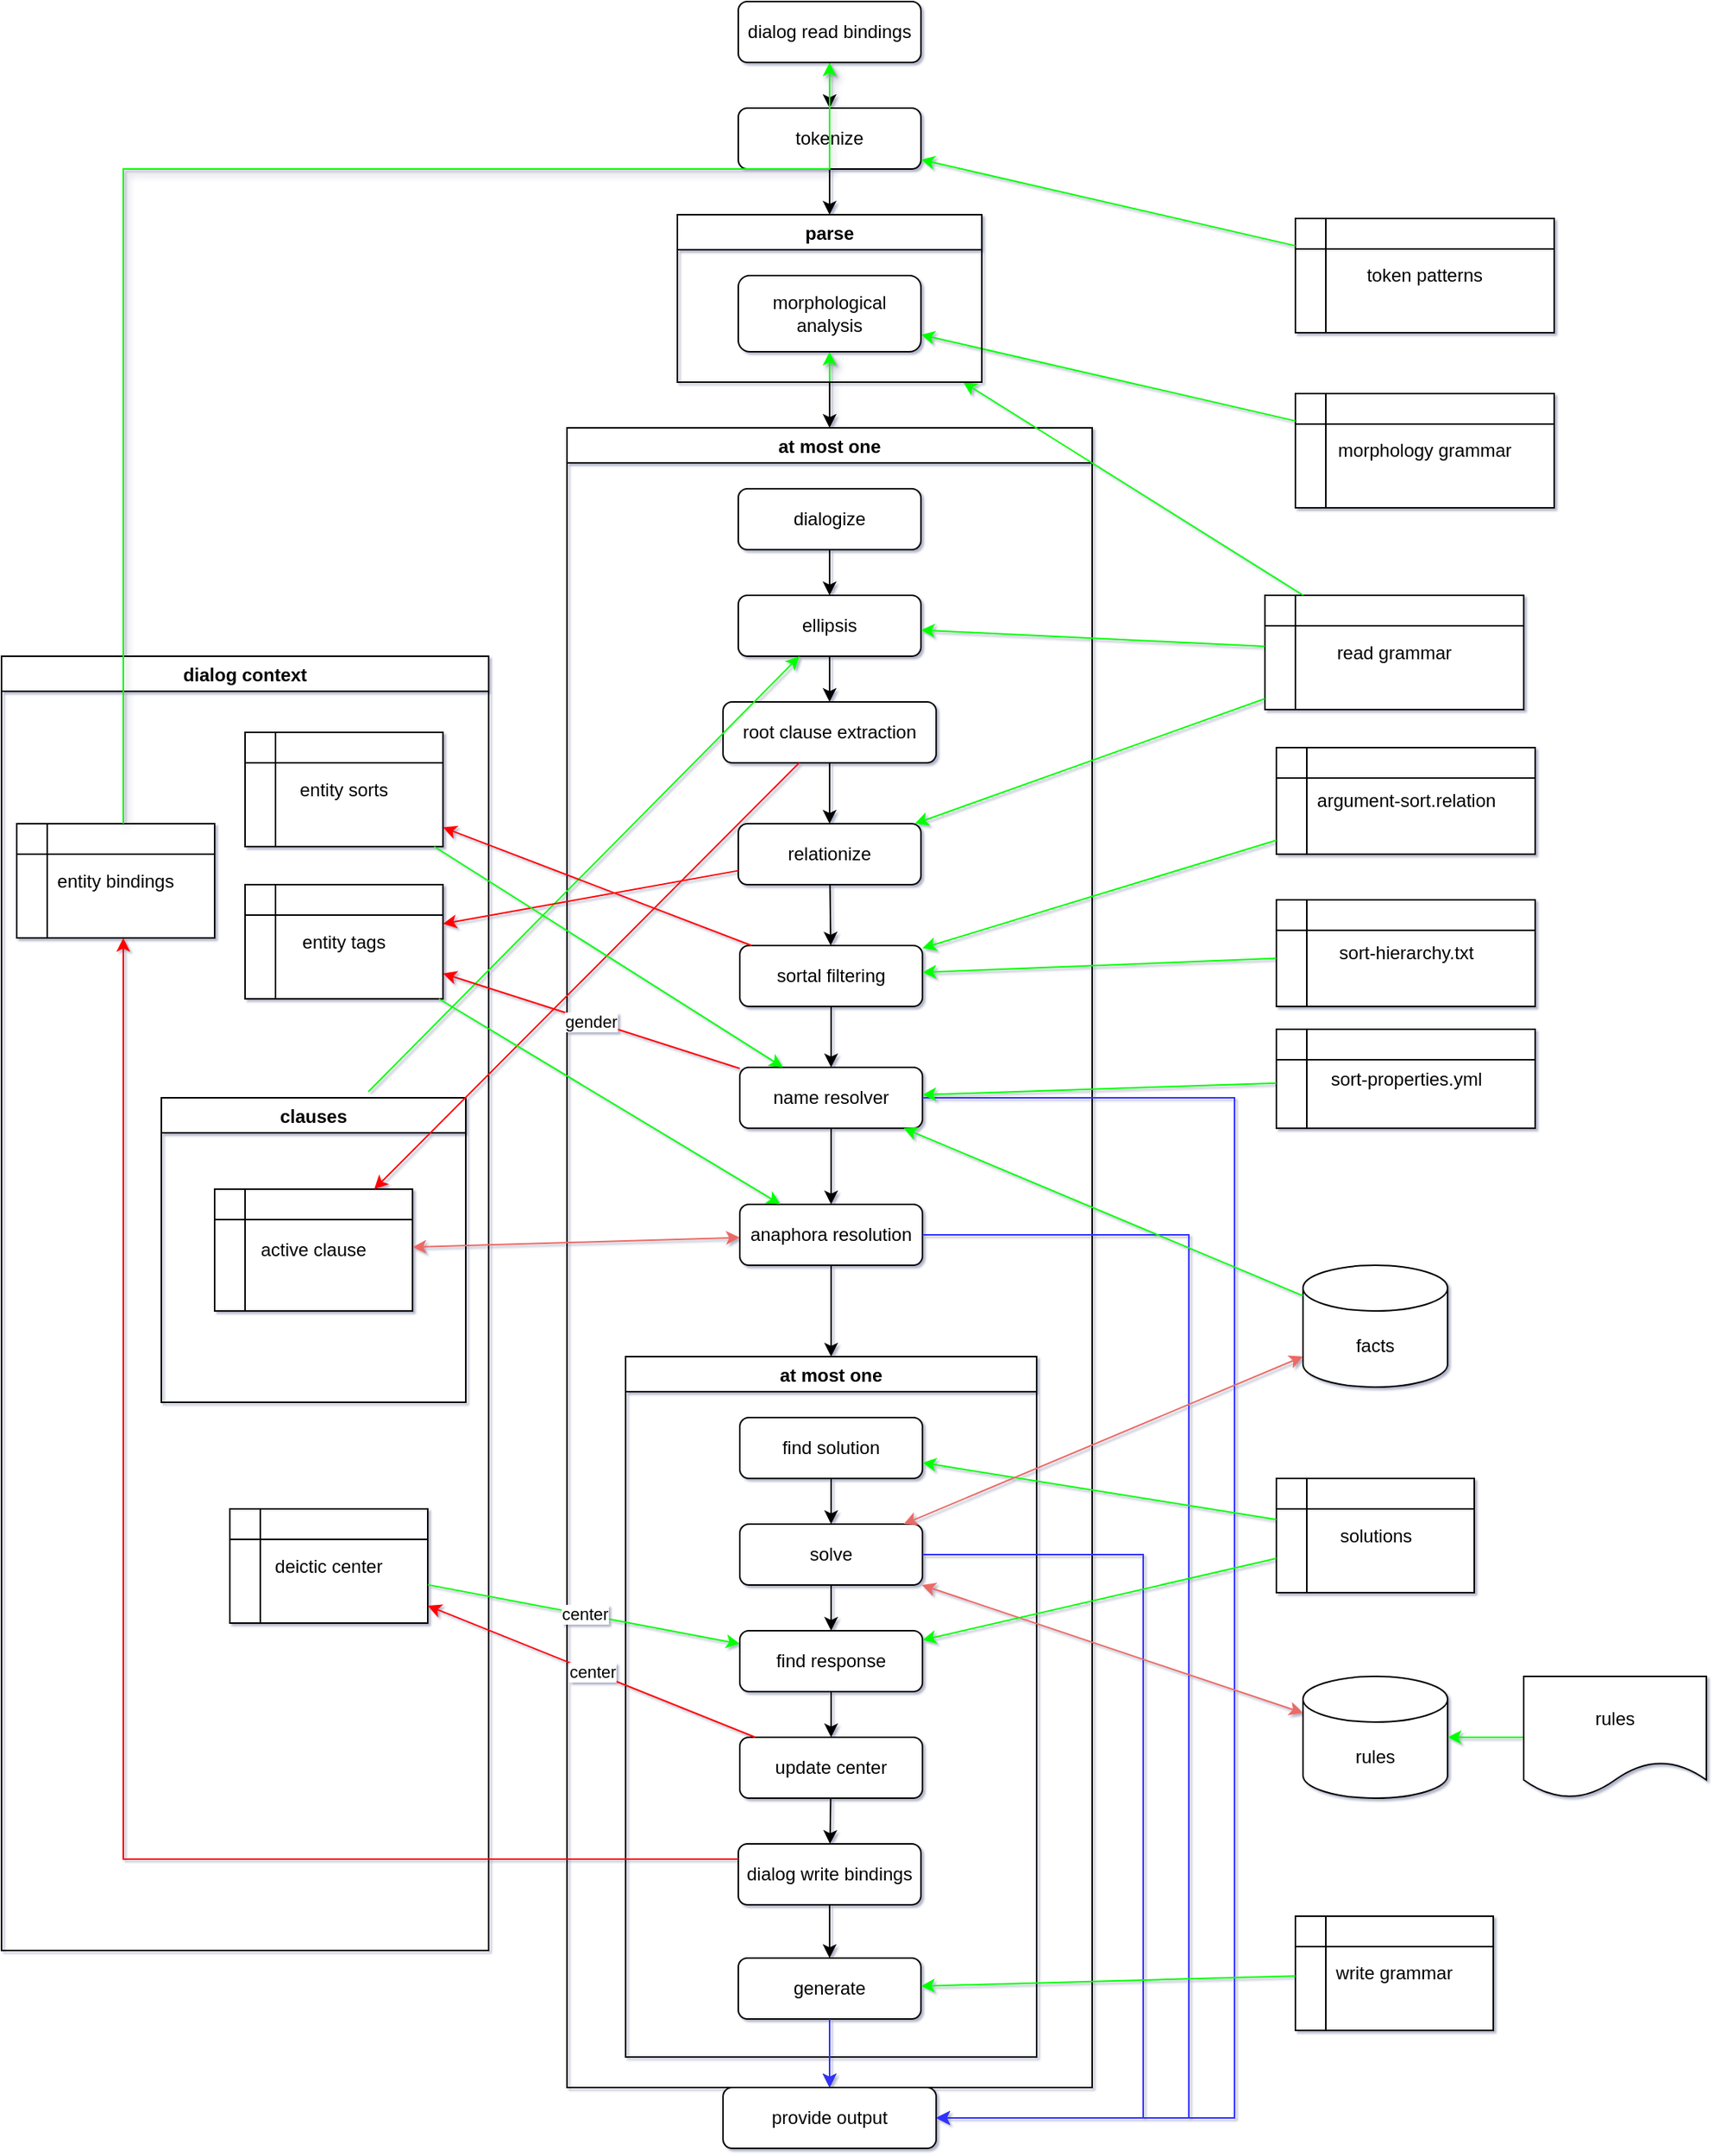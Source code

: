 <mxfile version="18.1.1" type="device"><diagram id="C5RBs43oDa-KdzZeNtuy" name="Page-1"><mxGraphModel dx="2249" dy="1896" grid="1" gridSize="10" guides="1" tooltips="1" connect="1" arrows="1" fold="1" page="1" pageScale="1" pageWidth="827" pageHeight="1169" background="none" math="0" shadow="1"><root><mxCell id="WIyWlLk6GJQsqaUBKTNV-0"/><mxCell id="WIyWlLk6GJQsqaUBKTNV-1" parent="WIyWlLk6GJQsqaUBKTNV-0"/><mxCell id="WIyWlLk6GJQsqaUBKTNV-3" value="tokenize" style="rounded=1;whiteSpace=wrap;html=1;fontSize=12;glass=0;strokeWidth=1;shadow=0;" parent="WIyWlLk6GJQsqaUBKTNV-1" vertex="1"><mxGeometry x="424" y="-240" width="120" height="40" as="geometry"/></mxCell><mxCell id="KYQraYlyk0md4qBJ2QaD-1" value="" style="endArrow=classic;html=1;rounded=0;" parent="WIyWlLk6GJQsqaUBKTNV-1" source="WIyWlLk6GJQsqaUBKTNV-3" target="9QWwq8Ri9pr8LQpopzJ1-19" edge="1"><mxGeometry width="50" height="50" relative="1" as="geometry"><mxPoint x="295" y="330" as="sourcePoint"/><mxPoint x="484.848" y="-10" as="targetPoint"/></mxGeometry></mxCell><mxCell id="9QWwq8Ri9pr8LQpopzJ1-40" value="" style="edgeStyle=orthogonalEdgeStyle;rounded=0;orthogonalLoop=1;jettySize=auto;html=1;shadow=1;strokeColor=#00FF00;" edge="1" parent="WIyWlLk6GJQsqaUBKTNV-1" source="KYQraYlyk0md4qBJ2QaD-2" target="9QWwq8Ri9pr8LQpopzJ1-20"><mxGeometry relative="1" as="geometry"/></mxCell><mxCell id="KYQraYlyk0md4qBJ2QaD-2" value="at most one" style="swimlane;" parent="WIyWlLk6GJQsqaUBKTNV-1" vertex="1"><mxGeometry x="311.5" y="-30" width="345" height="1090" as="geometry"/></mxCell><mxCell id="KYQraYlyk0md4qBJ2QaD-4" value="dialogize" style="rounded=1;whiteSpace=wrap;html=1;fontSize=12;glass=0;strokeWidth=1;shadow=0;" parent="KYQraYlyk0md4qBJ2QaD-2" vertex="1"><mxGeometry x="112.5" y="40" width="120" height="40" as="geometry"/></mxCell><mxCell id="KYQraYlyk0md4qBJ2QaD-5" value="ellipsis" style="rounded=1;whiteSpace=wrap;html=1;fontSize=12;glass=0;strokeWidth=1;shadow=0;" parent="KYQraYlyk0md4qBJ2QaD-2" vertex="1"><mxGeometry x="112.5" y="110" width="120" height="40" as="geometry"/></mxCell><mxCell id="KYQraYlyk0md4qBJ2QaD-6" value="root clause extraction" style="rounded=1;whiteSpace=wrap;html=1;fontSize=12;glass=0;strokeWidth=1;shadow=0;" parent="KYQraYlyk0md4qBJ2QaD-2" vertex="1"><mxGeometry x="102.5" y="180" width="140" height="40" as="geometry"/></mxCell><mxCell id="KYQraYlyk0md4qBJ2QaD-7" value="" style="endArrow=classic;html=1;rounded=0;" parent="KYQraYlyk0md4qBJ2QaD-2" source="KYQraYlyk0md4qBJ2QaD-4" target="KYQraYlyk0md4qBJ2QaD-5" edge="1"><mxGeometry width="50" height="50" relative="1" as="geometry"><mxPoint x="172.5" y="200" as="sourcePoint"/><mxPoint x="222.5" y="150" as="targetPoint"/></mxGeometry></mxCell><mxCell id="KYQraYlyk0md4qBJ2QaD-8" value="" style="endArrow=classic;html=1;rounded=0;" parent="KYQraYlyk0md4qBJ2QaD-2" source="KYQraYlyk0md4qBJ2QaD-5" target="KYQraYlyk0md4qBJ2QaD-6" edge="1"><mxGeometry width="50" height="50" relative="1" as="geometry"><mxPoint x="182.5" y="120" as="sourcePoint"/><mxPoint x="182.5" y="150" as="targetPoint"/></mxGeometry></mxCell><mxCell id="KYQraYlyk0md4qBJ2QaD-17" value="at most one" style="swimlane;" parent="KYQraYlyk0md4qBJ2QaD-2" vertex="1"><mxGeometry x="38.5" y="610" width="270" height="460" as="geometry"/></mxCell><mxCell id="KYQraYlyk0md4qBJ2QaD-20" value="find solution" style="rounded=1;whiteSpace=wrap;html=1;" parent="KYQraYlyk0md4qBJ2QaD-17" vertex="1"><mxGeometry x="75" y="40" width="120" height="40" as="geometry"/></mxCell><mxCell id="KYQraYlyk0md4qBJ2QaD-21" value="solve" style="rounded=1;whiteSpace=wrap;html=1;" parent="KYQraYlyk0md4qBJ2QaD-17" vertex="1"><mxGeometry x="75" y="110" width="120" height="40" as="geometry"/></mxCell><mxCell id="KYQraYlyk0md4qBJ2QaD-22" value="" style="endArrow=classic;html=1;rounded=0;" parent="KYQraYlyk0md4qBJ2QaD-17" source="KYQraYlyk0md4qBJ2QaD-20" target="KYQraYlyk0md4qBJ2QaD-21" edge="1"><mxGeometry width="50" height="50" relative="1" as="geometry"><mxPoint x="133.2" y="-85" as="sourcePoint"/><mxPoint x="138" y="-55" as="targetPoint"/></mxGeometry></mxCell><mxCell id="KYQraYlyk0md4qBJ2QaD-23" value="find response" style="rounded=1;whiteSpace=wrap;html=1;" parent="KYQraYlyk0md4qBJ2QaD-17" vertex="1"><mxGeometry x="75" y="180" width="120" height="40" as="geometry"/></mxCell><mxCell id="KYQraYlyk0md4qBJ2QaD-24" value="generate" style="rounded=1;whiteSpace=wrap;html=1;" parent="KYQraYlyk0md4qBJ2QaD-17" vertex="1"><mxGeometry x="74" y="395" width="120" height="40" as="geometry"/></mxCell><mxCell id="KYQraYlyk0md4qBJ2QaD-25" value="" style="endArrow=classic;html=1;rounded=0;" parent="KYQraYlyk0md4qBJ2QaD-17" source="KYQraYlyk0md4qBJ2QaD-21" target="KYQraYlyk0md4qBJ2QaD-23" edge="1"><mxGeometry width="50" height="50" relative="1" as="geometry"><mxPoint x="-240" y="260" as="sourcePoint"/><mxPoint x="110" y="170" as="targetPoint"/></mxGeometry></mxCell><mxCell id="KYQraYlyk0md4qBJ2QaD-26" value="" style="endArrow=classic;html=1;rounded=0;" parent="KYQraYlyk0md4qBJ2QaD-17" source="9QWwq8Ri9pr8LQpopzJ1-17" target="KYQraYlyk0md4qBJ2QaD-24" edge="1"><mxGeometry width="50" height="50" relative="1" as="geometry"><mxPoint x="-260" y="280" as="sourcePoint"/><mxPoint x="-210" y="230" as="targetPoint"/></mxGeometry></mxCell><mxCell id="KYQraYlyk0md4qBJ2QaD-32" value="update center" style="rounded=1;whiteSpace=wrap;html=1;" parent="KYQraYlyk0md4qBJ2QaD-17" vertex="1"><mxGeometry x="75" y="250" width="120" height="40" as="geometry"/></mxCell><mxCell id="KYQraYlyk0md4qBJ2QaD-33" value="" style="endArrow=classic;html=1;rounded=0;entryX=0.5;entryY=0;entryDx=0;entryDy=0;" parent="KYQraYlyk0md4qBJ2QaD-17" source="KYQraYlyk0md4qBJ2QaD-23" target="KYQraYlyk0md4qBJ2QaD-32" edge="1"><mxGeometry width="50" height="50" relative="1" as="geometry"><mxPoint x="145" y="160" as="sourcePoint"/><mxPoint x="145" y="190" as="targetPoint"/></mxGeometry></mxCell><mxCell id="9QWwq8Ri9pr8LQpopzJ1-17" value="dialog write bindings" style="rounded=1;whiteSpace=wrap;html=1;" vertex="1" parent="KYQraYlyk0md4qBJ2QaD-17"><mxGeometry x="74" y="320" width="120" height="40" as="geometry"/></mxCell><mxCell id="9QWwq8Ri9pr8LQpopzJ1-18" value="" style="endArrow=classic;html=1;rounded=0;" edge="1" parent="KYQraYlyk0md4qBJ2QaD-17" source="KYQraYlyk0md4qBJ2QaD-32" target="9QWwq8Ri9pr8LQpopzJ1-17"><mxGeometry width="50" height="50" relative="1" as="geometry"><mxPoint x="144" y="360" as="sourcePoint"/><mxPoint x="144" y="390" as="targetPoint"/></mxGeometry></mxCell><mxCell id="KYQraYlyk0md4qBJ2QaD-18" value="" style="endArrow=classic;html=1;rounded=0;" parent="KYQraYlyk0md4qBJ2QaD-2" source="KYQraYlyk0md4qBJ2QaD-14" target="KYQraYlyk0md4qBJ2QaD-17" edge="1"><mxGeometry width="50" height="50" relative="1" as="geometry"><mxPoint x="-151.5" y="770" as="sourcePoint"/><mxPoint x="-101.5" y="720" as="targetPoint"/></mxGeometry></mxCell><mxCell id="KYQraYlyk0md4qBJ2QaD-14" value="anaphora resolution" style="rounded=1;whiteSpace=wrap;html=1;" parent="KYQraYlyk0md4qBJ2QaD-2" vertex="1"><mxGeometry x="113.5" y="510" width="120" height="40" as="geometry"/></mxCell><mxCell id="9QWwq8Ri9pr8LQpopzJ1-37" value="relationize" style="rounded=1;whiteSpace=wrap;html=1;" vertex="1" parent="KYQraYlyk0md4qBJ2QaD-2"><mxGeometry x="112.5" y="260" width="120" height="40" as="geometry"/></mxCell><mxCell id="KYQraYlyk0md4qBJ2QaD-10" value="" style="endArrow=classic;html=1;rounded=0;" parent="KYQraYlyk0md4qBJ2QaD-2" source="KYQraYlyk0md4qBJ2QaD-6" target="9QWwq8Ri9pr8LQpopzJ1-37" edge="1"><mxGeometry width="50" height="50" relative="1" as="geometry"><mxPoint x="185.357" y="190" as="sourcePoint"/><mxPoint x="172.5" y="250" as="targetPoint"/></mxGeometry></mxCell><mxCell id="9QWwq8Ri9pr8LQpopzJ1-23" value="name resolver" style="rounded=1;whiteSpace=wrap;html=1;" vertex="1" parent="KYQraYlyk0md4qBJ2QaD-2"><mxGeometry x="113.5" y="420" width="120" height="40" as="geometry"/></mxCell><mxCell id="KYQraYlyk0md4qBJ2QaD-16" value="" style="endArrow=classic;html=1;rounded=0;" parent="KYQraYlyk0md4qBJ2QaD-2" source="9QWwq8Ri9pr8LQpopzJ1-23" target="KYQraYlyk0md4qBJ2QaD-14" edge="1"><mxGeometry width="50" height="50" relative="1" as="geometry"><mxPoint x="102" y="480" as="sourcePoint"/><mxPoint x="178.833" y="375" as="targetPoint"/></mxGeometry></mxCell><mxCell id="9QWwq8Ri9pr8LQpopzJ1-38" value="" style="endArrow=classic;html=1;rounded=0;" edge="1" parent="KYQraYlyk0md4qBJ2QaD-2" source="9QWwq8Ri9pr8LQpopzJ1-41" target="9QWwq8Ri9pr8LQpopzJ1-23"><mxGeometry width="50" height="50" relative="1" as="geometry"><mxPoint x="191.278" y="470" as="sourcePoint"/><mxPoint x="185.722" y="520" as="targetPoint"/></mxGeometry></mxCell><mxCell id="9QWwq8Ri9pr8LQpopzJ1-41" value="sortal filtering" style="rounded=1;whiteSpace=wrap;html=1;" vertex="1" parent="KYQraYlyk0md4qBJ2QaD-2"><mxGeometry x="113.5" y="340" width="120" height="40" as="geometry"/></mxCell><mxCell id="9QWwq8Ri9pr8LQpopzJ1-43" value="" style="endArrow=classic;html=1;rounded=0;" edge="1" parent="KYQraYlyk0md4qBJ2QaD-2" source="9QWwq8Ri9pr8LQpopzJ1-37" target="9QWwq8Ri9pr8LQpopzJ1-41"><mxGeometry width="50" height="50" relative="1" as="geometry"><mxPoint x="183.5" y="390" as="sourcePoint"/><mxPoint x="183.5" y="430" as="targetPoint"/></mxGeometry></mxCell><mxCell id="KYQraYlyk0md4qBJ2QaD-3" value="" style="endArrow=classic;html=1;rounded=0;" parent="WIyWlLk6GJQsqaUBKTNV-1" source="9QWwq8Ri9pr8LQpopzJ1-19" target="KYQraYlyk0md4qBJ2QaD-2" edge="1"><mxGeometry width="50" height="50" relative="1" as="geometry"><mxPoint x="280" y="70" as="sourcePoint"/><mxPoint x="485.304" y="-40" as="targetPoint"/></mxGeometry></mxCell><mxCell id="KYQraYlyk0md4qBJ2QaD-12" value="provide output" style="rounded=1;whiteSpace=wrap;html=1;fontSize=12;glass=0;strokeWidth=1;shadow=0;" parent="WIyWlLk6GJQsqaUBKTNV-1" vertex="1"><mxGeometry x="414" y="1060" width="140" height="40" as="geometry"/></mxCell><mxCell id="KYQraYlyk0md4qBJ2QaD-13" value="" style="edgeStyle=elbowEdgeStyle;elbow=horizontal;endArrow=classic;html=1;rounded=0;strokeColor=#3333FF;" parent="WIyWlLk6GJQsqaUBKTNV-1" source="9QWwq8Ri9pr8LQpopzJ1-23" target="KYQraYlyk0md4qBJ2QaD-12" edge="1"><mxGeometry width="50" height="50" relative="1" as="geometry"><mxPoint x="584" y="375" as="sourcePoint"/><mxPoint x="825" y="710" as="targetPoint"/><Array as="points"><mxPoint x="750" y="740"/></Array></mxGeometry></mxCell><mxCell id="KYQraYlyk0md4qBJ2QaD-15" value="" style="edgeStyle=elbowEdgeStyle;elbow=horizontal;endArrow=classic;html=1;rounded=0;strokeColor=#3333FF;" parent="WIyWlLk6GJQsqaUBKTNV-1" source="KYQraYlyk0md4qBJ2QaD-14" target="KYQraYlyk0md4qBJ2QaD-12" edge="1"><mxGeometry width="50" height="50" relative="1" as="geometry"><mxPoint x="535" y="595" as="sourcePoint"/><mxPoint x="565" y="820" as="targetPoint"/><Array as="points"><mxPoint x="720" y="790"/></Array></mxGeometry></mxCell><mxCell id="KYQraYlyk0md4qBJ2QaD-29" value="" style="endArrow=classic;html=1;rounded=0;" parent="WIyWlLk6GJQsqaUBKTNV-1" target="KYQraYlyk0md4qBJ2QaD-12" edge="1" source="KYQraYlyk0md4qBJ2QaD-24"><mxGeometry width="50" height="50" relative="1" as="geometry"><mxPoint x="485" y="970" as="sourcePoint"/><mxPoint x="195" y="970" as="targetPoint"/></mxGeometry></mxCell><mxCell id="KYQraYlyk0md4qBJ2QaD-30" value="" style="edgeStyle=orthogonalEdgeStyle;rounded=0;orthogonalLoop=1;jettySize=auto;html=1;strokeColor=#3333FF;" parent="WIyWlLk6GJQsqaUBKTNV-1" source="KYQraYlyk0md4qBJ2QaD-24" target="KYQraYlyk0md4qBJ2QaD-12" edge="1"><mxGeometry relative="1" as="geometry"/></mxCell><mxCell id="KYQraYlyk0md4qBJ2QaD-31" value="" style="edgeStyle=elbowEdgeStyle;elbow=horizontal;endArrow=classic;html=1;rounded=0;strokeColor=#3333FF;" parent="WIyWlLk6GJQsqaUBKTNV-1" source="KYQraYlyk0md4qBJ2QaD-21" target="KYQraYlyk0md4qBJ2QaD-12" edge="1"><mxGeometry width="50" height="50" relative="1" as="geometry"><mxPoint x="550" y="520" as="sourcePoint"/><mxPoint x="565" y="1040" as="targetPoint"/><Array as="points"><mxPoint x="690" y="880"/></Array></mxGeometry></mxCell><mxCell id="KYQraYlyk0md4qBJ2QaD-34" value="rules" style="shape=cylinder3;whiteSpace=wrap;html=1;boundedLbl=1;backgroundOutline=1;size=15;" parent="WIyWlLk6GJQsqaUBKTNV-1" vertex="1"><mxGeometry x="795" y="790" width="95" height="80" as="geometry"/></mxCell><mxCell id="KYQraYlyk0md4qBJ2QaD-36" value="" style="endArrow=classic;startArrow=classic;html=1;rounded=0;strokeColor=#EA6B66;" parent="WIyWlLk6GJQsqaUBKTNV-1" source="KYQraYlyk0md4qBJ2QaD-34" target="KYQraYlyk0md4qBJ2QaD-21" edge="1"><mxGeometry width="50" height="50" relative="1" as="geometry"><mxPoint x="180" y="850" as="sourcePoint"/><mxPoint x="230" y="800" as="targetPoint"/></mxGeometry></mxCell><mxCell id="KYQraYlyk0md4qBJ2QaD-37" value="solutions" style="shape=internalStorage;whiteSpace=wrap;html=1;backgroundOutline=1;" parent="WIyWlLk6GJQsqaUBKTNV-1" vertex="1"><mxGeometry x="777.5" y="660" width="130" height="75" as="geometry"/></mxCell><mxCell id="KYQraYlyk0md4qBJ2QaD-38" value="" style="endArrow=classic;html=1;rounded=0;strokeColor=#00FF00;" parent="WIyWlLk6GJQsqaUBKTNV-1" source="KYQraYlyk0md4qBJ2QaD-37" target="KYQraYlyk0md4qBJ2QaD-20" edge="1"><mxGeometry width="50" height="50" relative="1" as="geometry"><mxPoint x="90" y="910" as="sourcePoint"/><mxPoint x="140" y="860" as="targetPoint"/></mxGeometry></mxCell><mxCell id="KYQraYlyk0md4qBJ2QaD-41" value="" style="endArrow=classic;html=1;rounded=0;strokeColor=#00FF00;" parent="WIyWlLk6GJQsqaUBKTNV-1" source="KYQraYlyk0md4qBJ2QaD-37" target="KYQraYlyk0md4qBJ2QaD-23" edge="1"><mxGeometry width="50" height="50" relative="1" as="geometry"><mxPoint x="220" y="613.713" as="sourcePoint"/><mxPoint x="435" y="634.265" as="targetPoint"/></mxGeometry></mxCell><mxCell id="KYQraYlyk0md4qBJ2QaD-42" value="dialog context" style="swimlane;" parent="WIyWlLk6GJQsqaUBKTNV-1" vertex="1"><mxGeometry x="-60" y="120" width="320" height="850" as="geometry"/></mxCell><mxCell id="KYQraYlyk0md4qBJ2QaD-46" value="entity bindings" style="shape=internalStorage;whiteSpace=wrap;html=1;backgroundOutline=1;" parent="KYQraYlyk0md4qBJ2QaD-42" vertex="1"><mxGeometry x="10" y="110" width="130" height="75" as="geometry"/></mxCell><mxCell id="KYQraYlyk0md4qBJ2QaD-61" value="deictic center" style="shape=internalStorage;whiteSpace=wrap;html=1;backgroundOutline=1;" parent="KYQraYlyk0md4qBJ2QaD-42" vertex="1"><mxGeometry x="150" y="560" width="130" height="75" as="geometry"/></mxCell><mxCell id="9QWwq8Ri9pr8LQpopzJ1-30" value="entity tags" style="shape=internalStorage;whiteSpace=wrap;html=1;backgroundOutline=1;" vertex="1" parent="KYQraYlyk0md4qBJ2QaD-42"><mxGeometry x="160" y="150" width="130" height="75" as="geometry"/></mxCell><mxCell id="9QWwq8Ri9pr8LQpopzJ1-32" value="clauses" style="swimlane;" vertex="1" parent="KYQraYlyk0md4qBJ2QaD-42"><mxGeometry x="105" y="290" width="200" height="200" as="geometry"/></mxCell><mxCell id="9QWwq8Ri9pr8LQpopzJ1-7" value="active clause" style="shape=internalStorage;whiteSpace=wrap;html=1;backgroundOutline=1;" vertex="1" parent="9QWwq8Ri9pr8LQpopzJ1-32"><mxGeometry x="35" y="60" width="130" height="80" as="geometry"/></mxCell><mxCell id="9QWwq8Ri9pr8LQpopzJ1-34" value="entity sorts" style="shape=internalStorage;whiteSpace=wrap;html=1;backgroundOutline=1;" vertex="1" parent="KYQraYlyk0md4qBJ2QaD-42"><mxGeometry x="160" y="50" width="130" height="75" as="geometry"/></mxCell><mxCell id="KYQraYlyk0md4qBJ2QaD-44" value="" style="endArrow=classic;html=1;rounded=0;strokeColor=#FF0000;" parent="WIyWlLk6GJQsqaUBKTNV-1" source="KYQraYlyk0md4qBJ2QaD-6" target="9QWwq8Ri9pr8LQpopzJ1-7" edge="1"><mxGeometry width="50" height="50" relative="1" as="geometry"><mxPoint x="220" y="613.713" as="sourcePoint"/><mxPoint x="435" y="634.265" as="targetPoint"/></mxGeometry></mxCell><mxCell id="KYQraYlyk0md4qBJ2QaD-45" value="" style="endArrow=classic;startArrow=classic;html=1;rounded=0;strokeColor=#EA6B66;" parent="WIyWlLk6GJQsqaUBKTNV-1" source="KYQraYlyk0md4qBJ2QaD-14" target="9QWwq8Ri9pr8LQpopzJ1-7" edge="1"><mxGeometry width="50" height="50" relative="1" as="geometry"><mxPoint x="865" y="777.273" as="sourcePoint"/><mxPoint x="555" y="720.909" as="targetPoint"/></mxGeometry></mxCell><mxCell id="KYQraYlyk0md4qBJ2QaD-47" value="write grammar" style="shape=internalStorage;whiteSpace=wrap;html=1;backgroundOutline=1;" parent="WIyWlLk6GJQsqaUBKTNV-1" vertex="1"><mxGeometry x="790" y="947.5" width="130" height="75" as="geometry"/></mxCell><mxCell id="KYQraYlyk0md4qBJ2QaD-48" value="" style="endArrow=classic;html=1;rounded=0;strokeColor=#00FF00;" parent="WIyWlLk6GJQsqaUBKTNV-1" source="KYQraYlyk0md4qBJ2QaD-47" target="KYQraYlyk0md4qBJ2QaD-24" edge="1"><mxGeometry width="50" height="50" relative="1" as="geometry"><mxPoint x="870" y="601.222" as="sourcePoint"/><mxPoint x="555" y="633.795" as="targetPoint"/></mxGeometry></mxCell><mxCell id="KYQraYlyk0md4qBJ2QaD-49" value="read grammar" style="shape=internalStorage;whiteSpace=wrap;html=1;backgroundOutline=1;" parent="WIyWlLk6GJQsqaUBKTNV-1" vertex="1"><mxGeometry x="770" y="80" width="170" height="75" as="geometry"/></mxCell><mxCell id="KYQraYlyk0md4qBJ2QaD-50" value="" style="endArrow=classic;html=1;rounded=0;strokeColor=#00FF00;" parent="WIyWlLk6GJQsqaUBKTNV-1" source="KYQraYlyk0md4qBJ2QaD-49" target="9QWwq8Ri9pr8LQpopzJ1-19" edge="1"><mxGeometry width="50" height="50" relative="1" as="geometry"><mxPoint x="870" y="601.222" as="sourcePoint"/><mxPoint x="535" y="129.375" as="targetPoint"/></mxGeometry></mxCell><mxCell id="KYQraYlyk0md4qBJ2QaD-51" value="token patterns" style="shape=internalStorage;whiteSpace=wrap;html=1;backgroundOutline=1;" parent="WIyWlLk6GJQsqaUBKTNV-1" vertex="1"><mxGeometry x="790" y="-167.5" width="170" height="75" as="geometry"/></mxCell><mxCell id="KYQraYlyk0md4qBJ2QaD-52" value="" style="endArrow=classic;html=1;rounded=0;strokeColor=#00FF00;" parent="WIyWlLk6GJQsqaUBKTNV-1" source="KYQraYlyk0md4qBJ2QaD-51" target="WIyWlLk6GJQsqaUBKTNV-3" edge="1"><mxGeometry width="50" height="50" relative="1" as="geometry"><mxPoint x="850" y="127.878" as="sourcePoint"/><mxPoint x="545" y="129.651" as="targetPoint"/></mxGeometry></mxCell><mxCell id="KYQraYlyk0md4qBJ2QaD-53" value="" style="endArrow=classic;html=1;rounded=0;strokeColor=#00FF00;" parent="WIyWlLk6GJQsqaUBKTNV-1" source="KYQraYlyk0md4qBJ2QaD-49" target="KYQraYlyk0md4qBJ2QaD-5" edge="1"><mxGeometry width="50" height="50" relative="1" as="geometry"><mxPoint x="850" y="127.878" as="sourcePoint"/><mxPoint x="545" y="129.651" as="targetPoint"/></mxGeometry></mxCell><mxCell id="KYQraYlyk0md4qBJ2QaD-54" value="" style="endArrow=classic;html=1;rounded=0;strokeColor=#00FF00;" parent="WIyWlLk6GJQsqaUBKTNV-1" source="KYQraYlyk0md4qBJ2QaD-49" target="9QWwq8Ri9pr8LQpopzJ1-37" edge="1"><mxGeometry width="50" height="50" relative="1" as="geometry"><mxPoint x="850" y="153.882" as="sourcePoint"/><mxPoint x="541.5" y="311.995" as="targetPoint"/></mxGeometry></mxCell><mxCell id="KYQraYlyk0md4qBJ2QaD-57" value="center" style="endArrow=classic;html=1;rounded=0;strokeColor=#FF0000;" parent="WIyWlLk6GJQsqaUBKTNV-1" source="KYQraYlyk0md4qBJ2QaD-32" target="KYQraYlyk0md4qBJ2QaD-61" edge="1"><mxGeometry width="50" height="50" relative="1" as="geometry"><mxPoint x="865" y="906.379" as="sourcePoint"/><mxPoint x="555" y="901.034" as="targetPoint"/></mxGeometry></mxCell><mxCell id="KYQraYlyk0md4qBJ2QaD-58" value="" style="endArrow=classic;html=1;rounded=0;strokeColor=#00FF00;exitX=0.68;exitY=-0.02;exitDx=0;exitDy=0;exitPerimeter=0;" parent="WIyWlLk6GJQsqaUBKTNV-1" source="9QWwq8Ri9pr8LQpopzJ1-32" target="KYQraYlyk0md4qBJ2QaD-5" edge="1"><mxGeometry width="50" height="50" relative="1" as="geometry"><mxPoint x="194.939" y="515" as="sourcePoint"/><mxPoint x="555" y="633.795" as="targetPoint"/></mxGeometry></mxCell><mxCell id="9QWwq8Ri9pr8LQpopzJ1-0" value="facts" style="shape=cylinder3;whiteSpace=wrap;html=1;boundedLbl=1;backgroundOutline=1;size=15;" vertex="1" parent="WIyWlLk6GJQsqaUBKTNV-1"><mxGeometry x="795" y="520" width="95" height="80" as="geometry"/></mxCell><mxCell id="9QWwq8Ri9pr8LQpopzJ1-2" value="" style="endArrow=classic;html=1;rounded=0;strokeColor=#00FF00;" edge="1" parent="WIyWlLk6GJQsqaUBKTNV-1" source="9QWwq8Ri9pr8LQpopzJ1-4" target="KYQraYlyk0md4qBJ2QaD-34"><mxGeometry width="50" height="50" relative="1" as="geometry"><mxPoint x="950" y="828.442" as="sourcePoint"/><mxPoint x="542.742" y="760" as="targetPoint"/></mxGeometry></mxCell><mxCell id="9QWwq8Ri9pr8LQpopzJ1-3" value="" style="endArrow=classic;startArrow=classic;html=1;rounded=0;strokeColor=#EA6B66;" edge="1" parent="WIyWlLk6GJQsqaUBKTNV-1" source="9QWwq8Ri9pr8LQpopzJ1-0" target="KYQraYlyk0md4qBJ2QaD-21"><mxGeometry width="50" height="50" relative="1" as="geometry"><mxPoint x="805" y="822.727" as="sourcePoint"/><mxPoint x="550" y="730" as="targetPoint"/></mxGeometry></mxCell><mxCell id="9QWwq8Ri9pr8LQpopzJ1-4" value="rules" style="shape=document;whiteSpace=wrap;html=1;boundedLbl=1;" vertex="1" parent="WIyWlLk6GJQsqaUBKTNV-1"><mxGeometry x="940" y="790" width="120" height="80" as="geometry"/></mxCell><mxCell id="9QWwq8Ri9pr8LQpopzJ1-11" value="" style="endArrow=classic;html=1;rounded=0;strokeColor=#FF0000;edgeStyle=orthogonalEdgeStyle;" edge="1" parent="WIyWlLk6GJQsqaUBKTNV-1" source="9QWwq8Ri9pr8LQpopzJ1-17" target="KYQraYlyk0md4qBJ2QaD-46"><mxGeometry width="50" height="50" relative="1" as="geometry"><mxPoint x="469.468" y="830" as="sourcePoint"/><mxPoint x="239.681" y="650" as="targetPoint"/><Array as="points"><mxPoint x="20" y="910"/></Array></mxGeometry></mxCell><mxCell id="9QWwq8Ri9pr8LQpopzJ1-12" value="morphology grammar" style="shape=internalStorage;whiteSpace=wrap;html=1;backgroundOutline=1;" vertex="1" parent="WIyWlLk6GJQsqaUBKTNV-1"><mxGeometry x="790" y="-52.5" width="170" height="75" as="geometry"/></mxCell><mxCell id="9QWwq8Ri9pr8LQpopzJ1-13" value="" style="endArrow=classic;html=1;rounded=0;strokeColor=#00FF00;" edge="1" parent="WIyWlLk6GJQsqaUBKTNV-1" source="9QWwq8Ri9pr8LQpopzJ1-12" target="9QWwq8Ri9pr8LQpopzJ1-20"><mxGeometry width="50" height="50" relative="1" as="geometry"><mxPoint x="870" y="239.083" as="sourcePoint"/><mxPoint x="535" y="112.875" as="targetPoint"/></mxGeometry></mxCell><mxCell id="9QWwq8Ri9pr8LQpopzJ1-14" value="center" style="endArrow=classic;html=1;rounded=0;strokeColor=#00FF00;" edge="1" parent="WIyWlLk6GJQsqaUBKTNV-1" source="KYQraYlyk0md4qBJ2QaD-61" target="KYQraYlyk0md4qBJ2QaD-23"><mxGeometry width="50" height="50" relative="1" as="geometry"><mxPoint x="462.568" y="830" as="sourcePoint"/><mxPoint x="251.757" y="700" as="targetPoint"/></mxGeometry></mxCell><mxCell id="9QWwq8Ri9pr8LQpopzJ1-15" value="dialog read bindings" style="rounded=1;whiteSpace=wrap;html=1;fontSize=12;glass=0;strokeWidth=1;shadow=0;" vertex="1" parent="WIyWlLk6GJQsqaUBKTNV-1"><mxGeometry x="424" y="-310" width="120" height="40" as="geometry"/></mxCell><mxCell id="9QWwq8Ri9pr8LQpopzJ1-16" value="" style="endArrow=classic;html=1;rounded=0;" edge="1" parent="WIyWlLk6GJQsqaUBKTNV-1" source="9QWwq8Ri9pr8LQpopzJ1-15" target="WIyWlLk6GJQsqaUBKTNV-3"><mxGeometry width="50" height="50" relative="1" as="geometry"><mxPoint x="494.267" y="-120" as="sourcePoint"/><mxPoint x="494.667" y="-90" as="targetPoint"/></mxGeometry></mxCell><mxCell id="9QWwq8Ri9pr8LQpopzJ1-19" value="parse" style="swimlane;" vertex="1" parent="WIyWlLk6GJQsqaUBKTNV-1"><mxGeometry x="384" y="-170" width="200" height="110" as="geometry"/></mxCell><mxCell id="9QWwq8Ri9pr8LQpopzJ1-20" value="morphological&lt;br&gt;analysis" style="rounded=1;whiteSpace=wrap;html=1;fontSize=12;glass=0;strokeWidth=1;shadow=0;" vertex="1" parent="9QWwq8Ri9pr8LQpopzJ1-19"><mxGeometry x="40" y="40" width="120" height="50" as="geometry"/></mxCell><mxCell id="9QWwq8Ri9pr8LQpopzJ1-21" value="" style="edgeStyle=segmentEdgeStyle;endArrow=classic;html=1;rounded=0;shadow=1;strokeColor=#00FF00;" edge="1" parent="WIyWlLk6GJQsqaUBKTNV-1" source="KYQraYlyk0md4qBJ2QaD-46" target="9QWwq8Ri9pr8LQpopzJ1-15"><mxGeometry width="50" height="50" relative="1" as="geometry"><mxPoint x="220" y="-130" as="sourcePoint"/><mxPoint x="270" y="-180" as="targetPoint"/><Array as="points"><mxPoint x="20" y="-200"/></Array></mxGeometry></mxCell><mxCell id="9QWwq8Ri9pr8LQpopzJ1-25" value="sort-properties.yml" style="shape=internalStorage;whiteSpace=wrap;html=1;backgroundOutline=1;" vertex="1" parent="WIyWlLk6GJQsqaUBKTNV-1"><mxGeometry x="777.5" y="365" width="170" height="65" as="geometry"/></mxCell><mxCell id="9QWwq8Ri9pr8LQpopzJ1-26" value="" style="endArrow=classic;html=1;rounded=0;strokeColor=#00FF00;" edge="1" parent="WIyWlLk6GJQsqaUBKTNV-1" source="9QWwq8Ri9pr8LQpopzJ1-0" target="9QWwq8Ri9pr8LQpopzJ1-23"><mxGeometry width="50" height="50" relative="1" as="geometry"><mxPoint x="800" y="629.351" as="sourcePoint"/><mxPoint x="551.5" y="645.984" as="targetPoint"/></mxGeometry></mxCell><mxCell id="9QWwq8Ri9pr8LQpopzJ1-27" value="" style="endArrow=classic;html=1;rounded=0;strokeColor=#00FF00;" edge="1" parent="WIyWlLk6GJQsqaUBKTNV-1" source="9QWwq8Ri9pr8LQpopzJ1-25" target="9QWwq8Ri9pr8LQpopzJ1-23"><mxGeometry width="50" height="50" relative="1" as="geometry"><mxPoint x="810" y="639.351" as="sourcePoint"/><mxPoint x="561.5" y="655.984" as="targetPoint"/></mxGeometry></mxCell><mxCell id="9QWwq8Ri9pr8LQpopzJ1-28" value="sort-hierarchy.txt" style="shape=internalStorage;whiteSpace=wrap;html=1;backgroundOutline=1;" vertex="1" parent="WIyWlLk6GJQsqaUBKTNV-1"><mxGeometry x="777.5" y="280" width="170" height="70" as="geometry"/></mxCell><mxCell id="9QWwq8Ri9pr8LQpopzJ1-29" value="" style="endArrow=classic;html=1;rounded=0;strokeColor=#00FF00;" edge="1" parent="WIyWlLk6GJQsqaUBKTNV-1" source="9QWwq8Ri9pr8LQpopzJ1-28" target="9QWwq8Ri9pr8LQpopzJ1-41"><mxGeometry width="50" height="50" relative="1" as="geometry"><mxPoint x="800" y="372.487" as="sourcePoint"/><mxPoint x="561.5" y="386.48" as="targetPoint"/></mxGeometry></mxCell><mxCell id="9QWwq8Ri9pr8LQpopzJ1-31" value="" style="endArrow=classic;html=1;rounded=0;strokeColor=#FF0000;" edge="1" parent="WIyWlLk6GJQsqaUBKTNV-1" source="9QWwq8Ri9pr8LQpopzJ1-37" target="9QWwq8Ri9pr8LQpopzJ1-30"><mxGeometry width="50" height="50" relative="1" as="geometry"><mxPoint x="474.62" y="280" as="sourcePoint"/><mxPoint x="208.76" y="595" as="targetPoint"/></mxGeometry></mxCell><mxCell id="9QWwq8Ri9pr8LQpopzJ1-33" value="" style="endArrow=classic;html=1;rounded=0;strokeColor=#00FF00;" edge="1" parent="WIyWlLk6GJQsqaUBKTNV-1" source="9QWwq8Ri9pr8LQpopzJ1-30" target="KYQraYlyk0md4qBJ2QaD-14"><mxGeometry width="50" height="50" relative="1" as="geometry"><mxPoint x="191" y="546" as="sourcePoint"/><mxPoint x="474.618" y="210" as="targetPoint"/></mxGeometry></mxCell><mxCell id="9QWwq8Ri9pr8LQpopzJ1-35" value="" style="endArrow=classic;html=1;rounded=0;strokeColor=#00FF00;" edge="1" parent="WIyWlLk6GJQsqaUBKTNV-1" source="9QWwq8Ri9pr8LQpopzJ1-34" target="9QWwq8Ri9pr8LQpopzJ1-23"><mxGeometry width="50" height="50" relative="1" as="geometry"><mxPoint x="191" y="446" as="sourcePoint"/><mxPoint x="468.023" y="210" as="targetPoint"/></mxGeometry></mxCell><mxCell id="9QWwq8Ri9pr8LQpopzJ1-36" value="" style="endArrow=classic;html=1;rounded=0;strokeColor=#FF0000;" edge="1" parent="WIyWlLk6GJQsqaUBKTNV-1" source="9QWwq8Ri9pr8LQpopzJ1-41" target="9QWwq8Ri9pr8LQpopzJ1-34"><mxGeometry width="50" height="50" relative="1" as="geometry"><mxPoint x="468.293" y="280" as="sourcePoint"/><mxPoint x="201.414" y="510" as="targetPoint"/></mxGeometry></mxCell><mxCell id="9QWwq8Ri9pr8LQpopzJ1-39" value="gender" style="endArrow=classic;html=1;rounded=0;strokeColor=#FF0000;" edge="1" parent="WIyWlLk6GJQsqaUBKTNV-1" source="9QWwq8Ri9pr8LQpopzJ1-23" target="9QWwq8Ri9pr8LQpopzJ1-30"><mxGeometry width="50" height="50" relative="1" as="geometry"><mxPoint x="431.695" y="320" as="sourcePoint"/><mxPoint x="250" y="259.237" as="targetPoint"/></mxGeometry></mxCell><mxCell id="9QWwq8Ri9pr8LQpopzJ1-44" value="argument-sort.relation" style="shape=internalStorage;whiteSpace=wrap;html=1;backgroundOutline=1;" vertex="1" parent="WIyWlLk6GJQsqaUBKTNV-1"><mxGeometry x="777.5" y="180" width="170" height="70" as="geometry"/></mxCell><mxCell id="9QWwq8Ri9pr8LQpopzJ1-45" value="" style="endArrow=classic;html=1;rounded=0;strokeColor=#00FF00;" edge="1" parent="WIyWlLk6GJQsqaUBKTNV-1" source="9QWwq8Ri9pr8LQpopzJ1-44" target="9QWwq8Ri9pr8LQpopzJ1-41"><mxGeometry width="50" height="50" relative="1" as="geometry"><mxPoint x="787.5" y="328.377" as="sourcePoint"/><mxPoint x="555" y="337.616" as="targetPoint"/></mxGeometry></mxCell></root></mxGraphModel></diagram></mxfile>